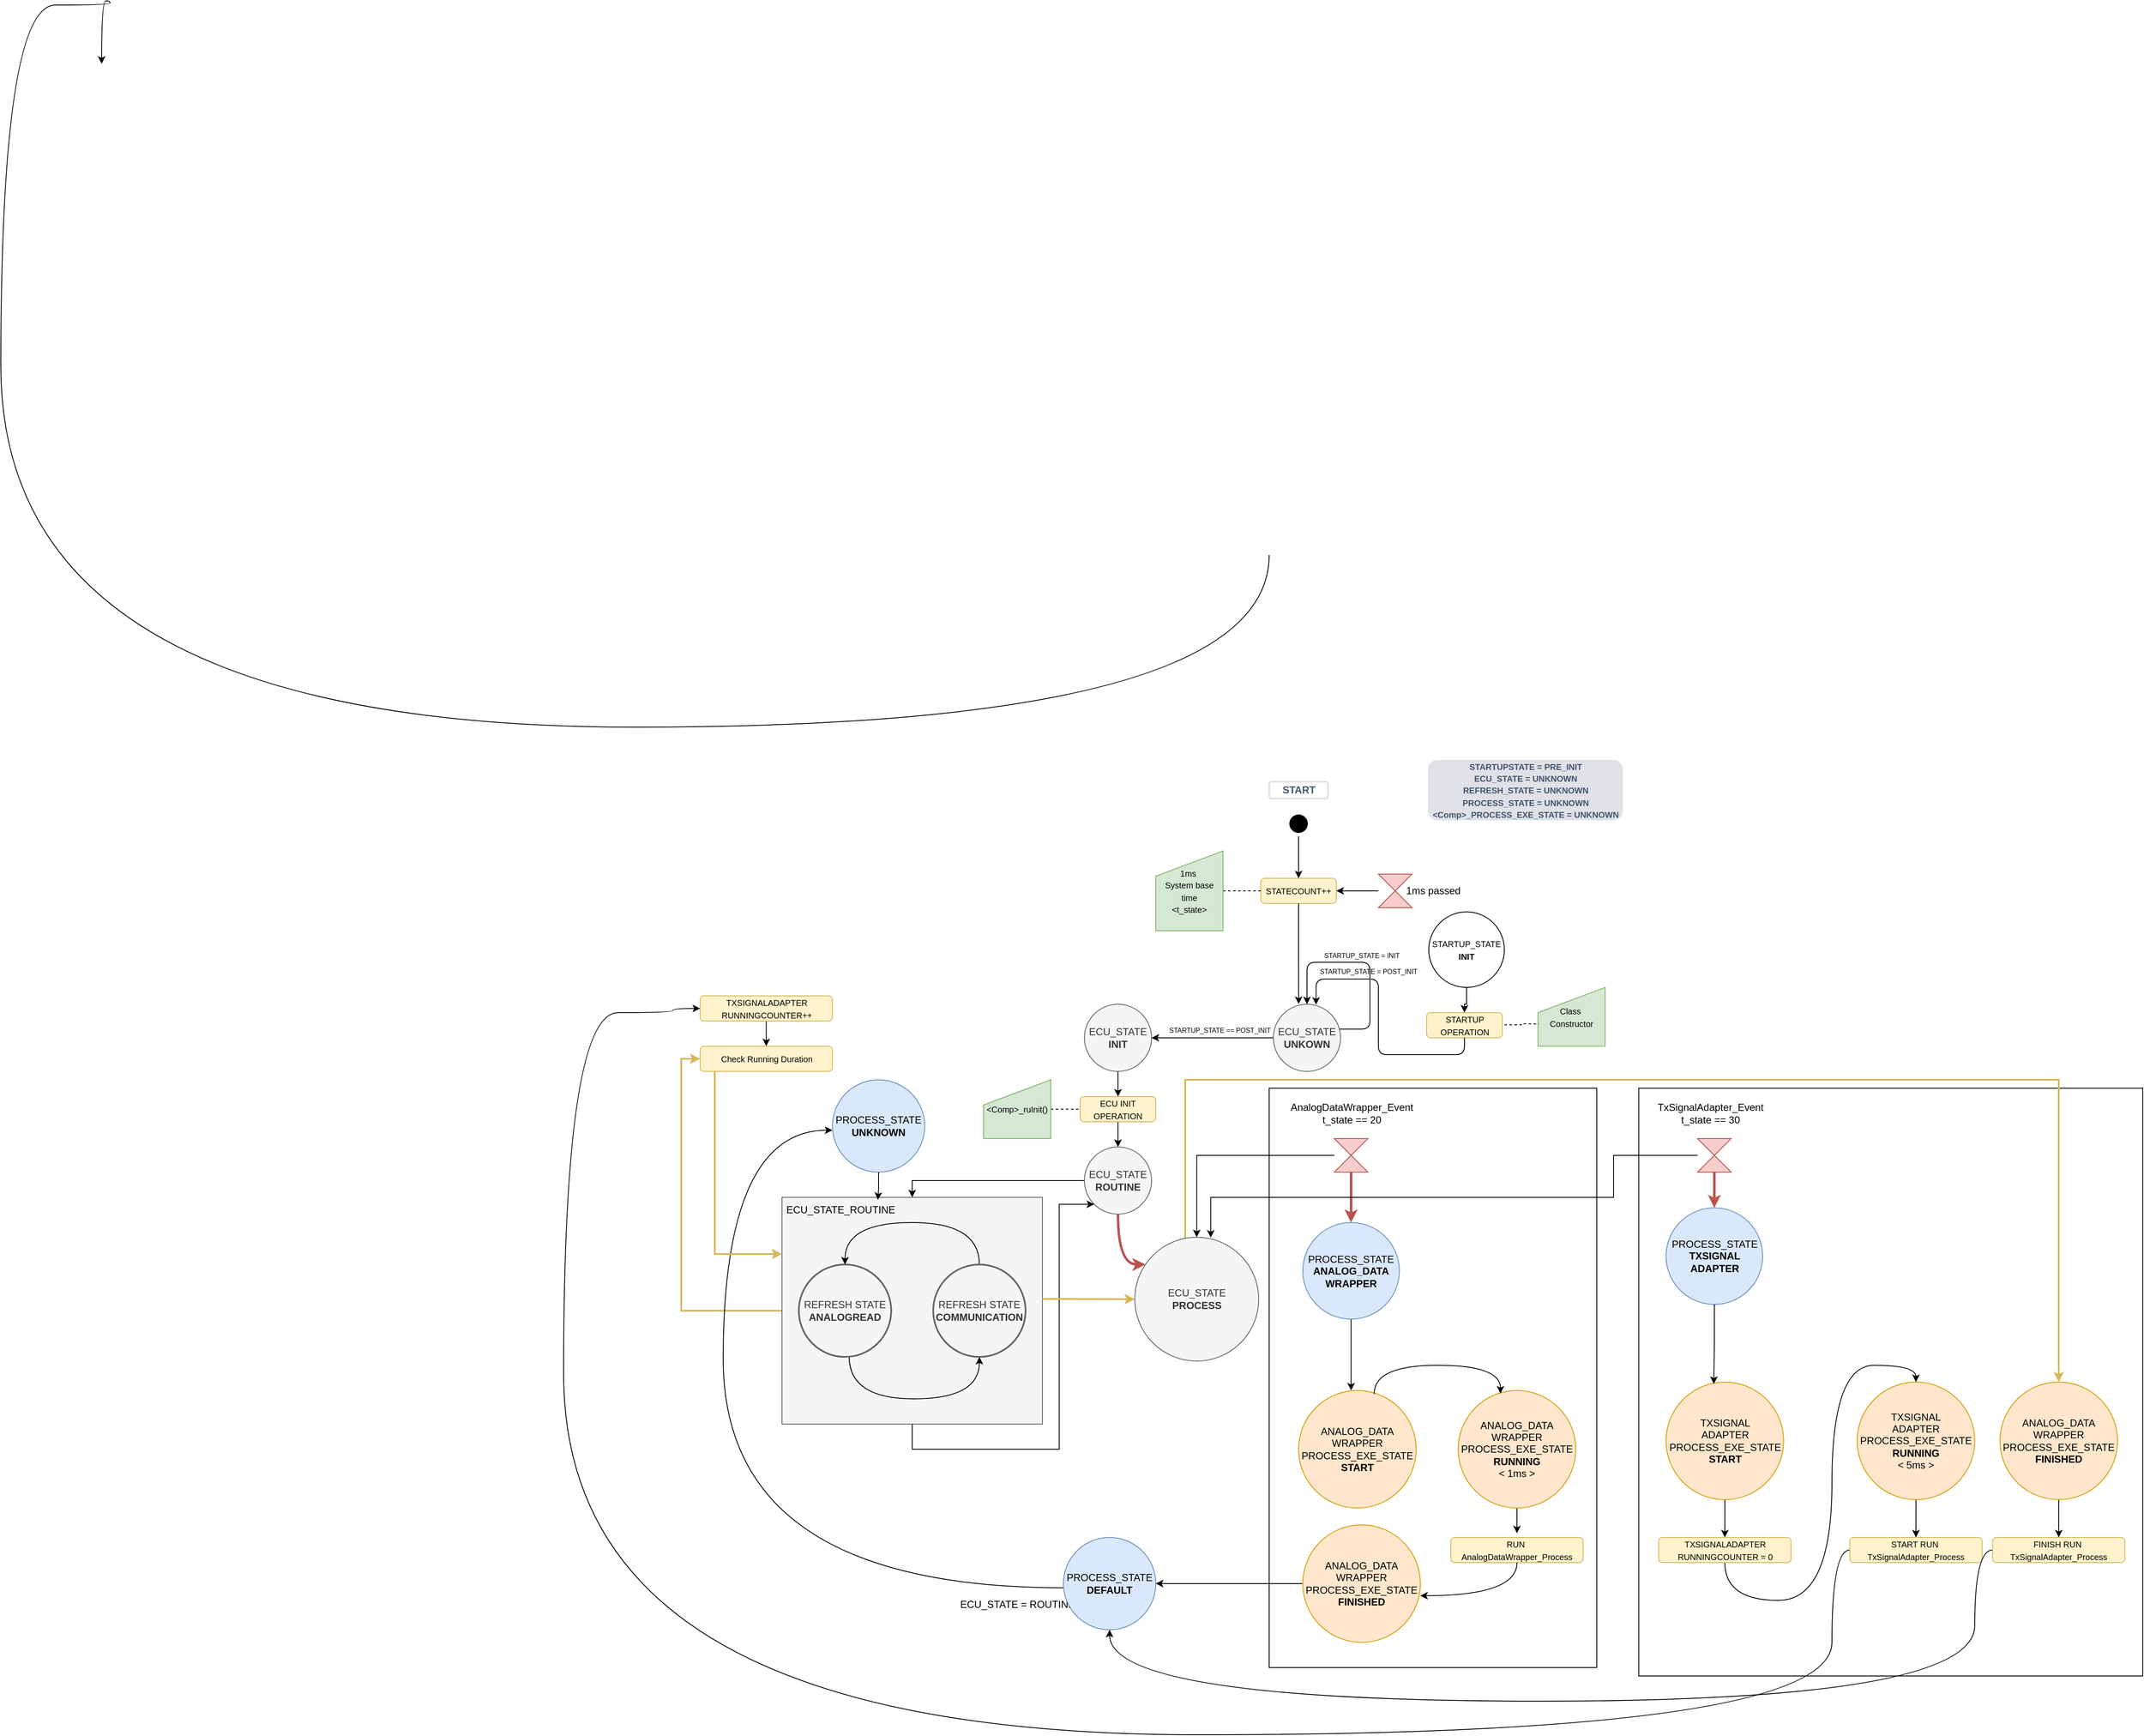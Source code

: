 <mxfile version="26.0.1">
  <diagram name="Page-1" id="58cdce13-f638-feb5-8d6f-7d28b1aa9fa0">
    <mxGraphModel dx="1258" dy="224" grid="1" gridSize="10" guides="1" tooltips="1" connect="1" arrows="1" fold="1" page="1" pageScale="1" pageWidth="1100" pageHeight="850" background="none" math="0" shadow="0">
      <root>
        <mxCell id="0" />
        <mxCell id="1" parent="0" />
        <mxCell id="cggwzekwp-H6lg9BNHcB-132" style="edgeStyle=orthogonalEdgeStyle;rounded=0;orthogonalLoop=1;jettySize=auto;html=1;curved=1;entryX=0;entryY=0.5;entryDx=0;entryDy=0;" parent="1" target="cggwzekwp-H6lg9BNHcB-134" edge="1">
          <mxGeometry relative="1" as="geometry">
            <mxPoint x="-510" y="180" as="targetPoint" />
            <Array as="points">
              <mxPoint x="880" y="970" />
              <mxPoint x="-630" y="970" />
              <mxPoint x="-630" y="110" />
              <mxPoint x="-500" y="110" />
              <mxPoint x="-500" y="105" />
            </Array>
            <mxPoint x="880" y="765" as="sourcePoint" />
          </mxGeometry>
        </mxCell>
        <mxCell id="P8Tkj7V5pEzn8IZNAXqs-1" value="" style="rounded=0;whiteSpace=wrap;html=1;" vertex="1" parent="1">
          <mxGeometry x="1320" y="1400" width="600" height="700" as="geometry" />
        </mxCell>
        <mxCell id="P8Tkj7V5pEzn8IZNAXqs-2" value="" style="rounded=0;whiteSpace=wrap;html=1;" vertex="1" parent="1">
          <mxGeometry x="880" y="1400" width="390" height="690" as="geometry" />
        </mxCell>
        <mxCell id="P8Tkj7V5pEzn8IZNAXqs-3" style="edgeStyle=orthogonalEdgeStyle;rounded=0;orthogonalLoop=1;jettySize=auto;html=1;entryX=0;entryY=0.5;entryDx=0;entryDy=0;fillColor=#fff2cc;strokeColor=#d6b656;strokeWidth=2;" edge="1" parent="1" source="P8Tkj7V5pEzn8IZNAXqs-4" target="P8Tkj7V5pEzn8IZNAXqs-85">
          <mxGeometry relative="1" as="geometry">
            <Array as="points">
              <mxPoint x="180" y="1665" />
              <mxPoint x="180" y="1365" />
            </Array>
          </mxGeometry>
        </mxCell>
        <mxCell id="P8Tkj7V5pEzn8IZNAXqs-4" value="" style="rounded=0;whiteSpace=wrap;html=1;fillColor=#f5f5f5;fontColor=#333333;strokeColor=#666666;" vertex="1" parent="1">
          <mxGeometry x="300" y="1530" width="310" height="270" as="geometry" />
        </mxCell>
        <mxCell id="P8Tkj7V5pEzn8IZNAXqs-5" style="edgeStyle=orthogonalEdgeStyle;rounded=0;orthogonalLoop=1;jettySize=auto;html=1;entryX=0.5;entryY=0;entryDx=0;entryDy=0;" edge="1" parent="1" source="P8Tkj7V5pEzn8IZNAXqs-6" target="P8Tkj7V5pEzn8IZNAXqs-31">
          <mxGeometry relative="1" as="geometry" />
        </mxCell>
        <mxCell id="P8Tkj7V5pEzn8IZNAXqs-6" value="" style="ellipse;html=1;shape=startState;fillColor=#000000;strokeColor=none;" vertex="1" parent="1">
          <mxGeometry x="900" y="1070" width="30" height="30" as="geometry" />
        </mxCell>
        <mxCell id="P8Tkj7V5pEzn8IZNAXqs-7" value="START" style="dashed=0;html=1;rounded=1;strokeColor=#DFE1E6;fontSize=12;align=center;fontStyle=1;strokeWidth=2;fontColor=#42526E" vertex="1" parent="1">
          <mxGeometry x="880" y="1035" width="70" height="20" as="geometry" />
        </mxCell>
        <mxCell id="P8Tkj7V5pEzn8IZNAXqs-8" value="&lt;font style=&quot;font-size: 10px;&quot;&gt;STARTUPSTATE = PRE_INIT&lt;/font&gt;&lt;div&gt;&lt;font style=&quot;font-size: 10px;&quot;&gt;ECU_STATE = UNKNOWN&lt;/font&gt;&lt;/div&gt;&lt;div&gt;&lt;font style=&quot;font-size: 10px;&quot;&gt;REFRESH_STATE = UNKNOWN&lt;/font&gt;&lt;/div&gt;&lt;div&gt;&lt;font style=&quot;font-size: 10px;&quot;&gt;PROCESS_STATE = UNKNOWN&lt;/font&gt;&lt;/div&gt;&lt;div&gt;&lt;font style=&quot;font-size: 10px;&quot;&gt;&amp;lt;Comp&amp;gt;_PROCESS_EXE_STATE = UNKNOWN&lt;/font&gt;&lt;/div&gt;" style="dashed=0;html=1;rounded=1;fillColor=#DFE1E6;strokeColor=#DFE1E6;fontSize=12;align=center;fontStyle=1;strokeWidth=2;fontColor=#42526E" vertex="1" parent="1">
          <mxGeometry x="1070" y="1010" width="230" height="70" as="geometry" />
        </mxCell>
        <mxCell id="P8Tkj7V5pEzn8IZNAXqs-9" style="edgeStyle=orthogonalEdgeStyle;rounded=0;orthogonalLoop=1;jettySize=auto;html=1;" edge="1" parent="1" source="P8Tkj7V5pEzn8IZNAXqs-12" target="P8Tkj7V5pEzn8IZNAXqs-14">
          <mxGeometry relative="1" as="geometry">
            <Array as="points">
              <mxPoint x="870" y="1340" />
              <mxPoint x="870" y="1340" />
            </Array>
          </mxGeometry>
        </mxCell>
        <mxCell id="P8Tkj7V5pEzn8IZNAXqs-10" value="&lt;span style=&quot;color: rgba(0, 0, 0, 0); font-family: monospace; font-size: 0px; text-align: start; background-color: rgb(251, 251, 251);&quot;&gt;%3CmxGraphModel%3E%3Croot%3E%3CmxCell%20id%3D%220%22%2F%3E%3CmxCell%20id%3D%221%22%20parent%3D%220%22%2F%3E%3CmxCell%20id%3D%222%22%20value%3D%22%26lt%3Bfont%20style%3D%26quot%3Bfont-size%3A%208px%3B%26quot%3B%26gt%3BSTARTUP_STATE%20%3D%20POST_INIT%26lt%3B%2Ffont%26gt%3B%22%20style%3D%22edgeLabel%3Bhtml%3D1%3Balign%3Dcenter%3BverticalAlign%3Dmiddle%3Bresizable%3D0%3Bpoints%3D%5B%5D%3B%22%20vertex%3D%221%22%20connectable%3D%220%22%20parent%3D%221%22%3E%3CmxGeometry%20x%3D%22330%22%20y%3D%2260.571%22%20as%3D%22geometry%22%2F%3E%3C%2FmxCell%3E%3C%2Froot%3E%3C%2FmxGraphModel%3E&lt;/span&gt;" style="edgeLabel;html=1;align=center;verticalAlign=middle;resizable=0;points=[];" vertex="1" connectable="0" parent="P8Tkj7V5pEzn8IZNAXqs-9">
          <mxGeometry x="-0.16" y="-1" relative="1" as="geometry">
            <mxPoint as="offset" />
          </mxGeometry>
        </mxCell>
        <mxCell id="P8Tkj7V5pEzn8IZNAXqs-11" value="&lt;span style=&quot;font-size: 8px;&quot;&gt;STARTUP_STATE == POST_INIT&lt;/span&gt;" style="edgeLabel;html=1;align=center;verticalAlign=middle;resizable=0;points=[];" vertex="1" connectable="0" parent="P8Tkj7V5pEzn8IZNAXqs-9">
          <mxGeometry x="-0.342" relative="1" as="geometry">
            <mxPoint x="-17" y="-10" as="offset" />
          </mxGeometry>
        </mxCell>
        <mxCell id="P8Tkj7V5pEzn8IZNAXqs-12" value="ECU_STATE&lt;div&gt;&lt;b&gt;UNKOWN&lt;/b&gt;&lt;/div&gt;" style="ellipse;whiteSpace=wrap;html=1;aspect=fixed;fillColor=#f5f5f5;fontColor=#333333;strokeColor=#666666;" vertex="1" parent="1">
          <mxGeometry x="885" y="1300" width="80" height="80" as="geometry" />
        </mxCell>
        <mxCell id="P8Tkj7V5pEzn8IZNAXqs-13" style="edgeStyle=orthogonalEdgeStyle;rounded=0;orthogonalLoop=1;jettySize=auto;html=1;entryX=0.5;entryY=0;entryDx=0;entryDy=0;" edge="1" parent="1" source="P8Tkj7V5pEzn8IZNAXqs-14" target="P8Tkj7V5pEzn8IZNAXqs-19">
          <mxGeometry relative="1" as="geometry" />
        </mxCell>
        <mxCell id="P8Tkj7V5pEzn8IZNAXqs-14" value="ECU_STATE&lt;div&gt;&lt;b&gt;INIT&lt;/b&gt;&lt;/div&gt;" style="ellipse;whiteSpace=wrap;html=1;aspect=fixed;fillColor=#f5f5f5;fontColor=#333333;strokeColor=#666666;" vertex="1" parent="1">
          <mxGeometry x="660" y="1300" width="80" height="80" as="geometry" />
        </mxCell>
        <mxCell id="P8Tkj7V5pEzn8IZNAXqs-15" style="edgeStyle=orthogonalEdgeStyle;rounded=0;orthogonalLoop=1;jettySize=auto;html=1;entryX=0.5;entryY=0;entryDx=0;entryDy=0;" edge="1" parent="1" source="P8Tkj7V5pEzn8IZNAXqs-16" target="P8Tkj7V5pEzn8IZNAXqs-17">
          <mxGeometry relative="1" as="geometry" />
        </mxCell>
        <mxCell id="P8Tkj7V5pEzn8IZNAXqs-16" value="&lt;font style=&quot;font-size: 10px;&quot;&gt;STARTUP_STATE&lt;/font&gt;&lt;div&gt;&lt;font style=&quot;font-size: 10px;&quot;&gt;&lt;b&gt;INIT&lt;/b&gt;&lt;/font&gt;&lt;/div&gt;" style="ellipse;whiteSpace=wrap;html=1;aspect=fixed;" vertex="1" parent="1">
          <mxGeometry x="1070" y="1190" width="90" height="90" as="geometry" />
        </mxCell>
        <mxCell id="P8Tkj7V5pEzn8IZNAXqs-17" value="&lt;font style=&quot;font-size: 10px;&quot;&gt;STARTUP OPERATION&lt;/font&gt;" style="rounded=1;whiteSpace=wrap;html=1;fillColor=#fff2cc;strokeColor=#d6b656;" vertex="1" parent="1">
          <mxGeometry x="1067.5" y="1310" width="90" height="30" as="geometry" />
        </mxCell>
        <mxCell id="P8Tkj7V5pEzn8IZNAXqs-18" style="edgeStyle=orthogonalEdgeStyle;rounded=0;orthogonalLoop=1;jettySize=auto;html=1;entryX=0.5;entryY=0;entryDx=0;entryDy=0;" edge="1" parent="1" source="P8Tkj7V5pEzn8IZNAXqs-19" target="P8Tkj7V5pEzn8IZNAXqs-26">
          <mxGeometry relative="1" as="geometry" />
        </mxCell>
        <mxCell id="P8Tkj7V5pEzn8IZNAXqs-19" value="&lt;font style=&quot;font-size: 10px;&quot;&gt;ECU INIT&lt;/font&gt;&lt;div&gt;&lt;font style=&quot;font-size: 10px;&quot;&gt;OPERATION&lt;/font&gt;&lt;/div&gt;" style="rounded=1;whiteSpace=wrap;html=1;fillColor=#fff2cc;strokeColor=#d6b656;" vertex="1" parent="1">
          <mxGeometry x="655" y="1410" width="90" height="30" as="geometry" />
        </mxCell>
        <mxCell id="P8Tkj7V5pEzn8IZNAXqs-20" style="edgeStyle=orthogonalEdgeStyle;rounded=1;orthogonalLoop=1;jettySize=auto;html=1;entryX=0.635;entryY=0.007;entryDx=0;entryDy=0;entryPerimeter=0;curved=0;" edge="1" parent="1" source="P8Tkj7V5pEzn8IZNAXqs-17" target="P8Tkj7V5pEzn8IZNAXqs-12">
          <mxGeometry relative="1" as="geometry">
            <Array as="points">
              <mxPoint x="1112" y="1360" />
              <mxPoint x="1010" y="1360" />
              <mxPoint x="1010" y="1270" />
              <mxPoint x="936" y="1270" />
            </Array>
          </mxGeometry>
        </mxCell>
        <mxCell id="P8Tkj7V5pEzn8IZNAXqs-21" value="&lt;font style=&quot;font-size: 8px;&quot;&gt;STARTUP_STATE = POST_INIT&lt;/font&gt;" style="edgeLabel;html=1;align=center;verticalAlign=middle;resizable=0;points=[];" vertex="1" connectable="0" parent="P8Tkj7V5pEzn8IZNAXqs-20">
          <mxGeometry x="-0.54" y="-2" relative="1" as="geometry">
            <mxPoint x="-62" y="-98" as="offset" />
          </mxGeometry>
        </mxCell>
        <mxCell id="P8Tkj7V5pEzn8IZNAXqs-22" style="edgeStyle=orthogonalEdgeStyle;rounded=1;orthogonalLoop=1;jettySize=auto;html=1;curved=0;exitX=0.985;exitY=0.37;exitDx=0;exitDy=0;exitPerimeter=0;entryX=0.5;entryY=0;entryDx=0;entryDy=0;" edge="1" parent="1" source="P8Tkj7V5pEzn8IZNAXqs-12" target="P8Tkj7V5pEzn8IZNAXqs-12">
          <mxGeometry relative="1" as="geometry">
            <Array as="points">
              <mxPoint x="1000" y="1330" />
              <mxPoint x="1000" y="1250" />
              <mxPoint x="925" y="1250" />
            </Array>
          </mxGeometry>
        </mxCell>
        <mxCell id="P8Tkj7V5pEzn8IZNAXqs-23" value="&lt;font style=&quot;font-size: 8px;&quot;&gt;STARTUP_STATE = INIT&lt;/font&gt;" style="edgeLabel;html=1;align=center;verticalAlign=middle;resizable=0;points=[];" vertex="1" connectable="0" parent="P8Tkj7V5pEzn8IZNAXqs-22">
          <mxGeometry x="-0.251" y="2" relative="1" as="geometry">
            <mxPoint x="-8" y="-35" as="offset" />
          </mxGeometry>
        </mxCell>
        <mxCell id="P8Tkj7V5pEzn8IZNAXqs-24" style="edgeStyle=orthogonalEdgeStyle;rounded=0;orthogonalLoop=1;jettySize=auto;html=1;curved=1;fillColor=#f8cecc;strokeColor=#b85450;strokeWidth=3;" edge="1" parent="1" source="P8Tkj7V5pEzn8IZNAXqs-26" target="P8Tkj7V5pEzn8IZNAXqs-43">
          <mxGeometry relative="1" as="geometry">
            <Array as="points">
              <mxPoint x="700" y="1610" />
            </Array>
          </mxGeometry>
        </mxCell>
        <mxCell id="P8Tkj7V5pEzn8IZNAXqs-25" style="edgeStyle=orthogonalEdgeStyle;rounded=0;orthogonalLoop=1;jettySize=auto;html=1;entryX=0.5;entryY=0;entryDx=0;entryDy=0;" edge="1" parent="1" source="P8Tkj7V5pEzn8IZNAXqs-26" target="P8Tkj7V5pEzn8IZNAXqs-4">
          <mxGeometry relative="1" as="geometry" />
        </mxCell>
        <mxCell id="P8Tkj7V5pEzn8IZNAXqs-26" value="ECU_STATE&lt;div&gt;&lt;b&gt;ROUTINE&lt;/b&gt;&lt;/div&gt;" style="ellipse;whiteSpace=wrap;html=1;aspect=fixed;fillColor=#f5f5f5;fontColor=#333333;strokeColor=#666666;" vertex="1" parent="1">
          <mxGeometry x="660" y="1470" width="80" height="80" as="geometry" />
        </mxCell>
        <mxCell id="P8Tkj7V5pEzn8IZNAXqs-27" value="&lt;font style=&quot;font-size: 10px;&quot;&gt;Class&amp;nbsp;&lt;/font&gt;&lt;div&gt;&lt;font style=&quot;font-size: 10px;&quot;&gt;Constructor&lt;/font&gt;&lt;/div&gt;" style="shape=manualInput;whiteSpace=wrap;html=1;fillColor=#d5e8d4;strokeColor=#82b366;" vertex="1" parent="1">
          <mxGeometry x="1200" y="1280" width="80" height="70" as="geometry" />
        </mxCell>
        <mxCell id="P8Tkj7V5pEzn8IZNAXqs-28" style="edgeStyle=orthogonalEdgeStyle;rounded=0;orthogonalLoop=1;jettySize=auto;html=1;entryX=0.016;entryY=0.619;entryDx=0;entryDy=0;entryPerimeter=0;dashed=1;endArrow=none;endFill=0;" edge="1" parent="1" target="P8Tkj7V5pEzn8IZNAXqs-27">
          <mxGeometry relative="1" as="geometry">
            <mxPoint x="1160" y="1324.474" as="sourcePoint" />
            <mxPoint x="1190.24" y="1324.5" as="targetPoint" />
            <Array as="points">
              <mxPoint x="1180" y="1325" />
              <mxPoint x="1180" y="1323" />
            </Array>
          </mxGeometry>
        </mxCell>
        <mxCell id="P8Tkj7V5pEzn8IZNAXqs-29" style="edgeStyle=orthogonalEdgeStyle;rounded=0;orthogonalLoop=1;jettySize=auto;html=1;entryX=0;entryY=0.5;entryDx=0;entryDy=0;dashed=1;endArrow=none;endFill=0;" edge="1" parent="1" source="P8Tkj7V5pEzn8IZNAXqs-30" target="P8Tkj7V5pEzn8IZNAXqs-19">
          <mxGeometry relative="1" as="geometry">
            <Array as="points">
              <mxPoint x="640" y="1425" />
              <mxPoint x="640" y="1425" />
            </Array>
          </mxGeometry>
        </mxCell>
        <mxCell id="P8Tkj7V5pEzn8IZNAXqs-30" value="&lt;span style=&quot;font-size: 10px;&quot;&gt;&amp;lt;Comp&amp;gt;_ruInit()&lt;/span&gt;" style="shape=manualInput;whiteSpace=wrap;html=1;fillColor=#d5e8d4;strokeColor=#82b366;" vertex="1" parent="1">
          <mxGeometry x="540" y="1390" width="80" height="70" as="geometry" />
        </mxCell>
        <mxCell id="P8Tkj7V5pEzn8IZNAXqs-31" value="&lt;span style=&quot;font-size: 10px;&quot;&gt;STATECOUNT++&lt;/span&gt;" style="rounded=1;whiteSpace=wrap;html=1;fillColor=#fff2cc;strokeColor=#d6b656;" vertex="1" parent="1">
          <mxGeometry x="870" y="1150" width="90" height="30" as="geometry" />
        </mxCell>
        <mxCell id="P8Tkj7V5pEzn8IZNAXqs-32" style="edgeStyle=orthogonalEdgeStyle;rounded=0;orthogonalLoop=1;jettySize=auto;html=1;entryX=0.376;entryY=-0.003;entryDx=0;entryDy=0;entryPerimeter=0;" edge="1" parent="1" source="P8Tkj7V5pEzn8IZNAXqs-31" target="P8Tkj7V5pEzn8IZNAXqs-12">
          <mxGeometry relative="1" as="geometry" />
        </mxCell>
        <mxCell id="P8Tkj7V5pEzn8IZNAXqs-33" style="edgeStyle=orthogonalEdgeStyle;rounded=0;orthogonalLoop=1;jettySize=auto;html=1;entryX=0;entryY=0.5;entryDx=0;entryDy=0;endArrow=none;endFill=0;dashed=1;" edge="1" parent="1" source="P8Tkj7V5pEzn8IZNAXqs-34" target="P8Tkj7V5pEzn8IZNAXqs-31">
          <mxGeometry relative="1" as="geometry" />
        </mxCell>
        <mxCell id="P8Tkj7V5pEzn8IZNAXqs-34" value="&lt;span style=&quot;font-size: 10px;&quot;&gt;1ms&amp;nbsp;&lt;/span&gt;&lt;div&gt;&lt;span style=&quot;font-size: 10px;&quot;&gt;System base&lt;/span&gt;&lt;/div&gt;&lt;div&gt;&lt;span style=&quot;font-size: 10px;&quot;&gt;time&lt;br&gt;&amp;lt;t_state&amp;gt;&lt;/span&gt;&lt;/div&gt;" style="shape=manualInput;whiteSpace=wrap;html=1;fillColor=#d5e8d4;strokeColor=#82b366;" vertex="1" parent="1">
          <mxGeometry x="745" y="1117.5" width="80" height="95" as="geometry" />
        </mxCell>
        <mxCell id="P8Tkj7V5pEzn8IZNAXqs-35" style="edgeStyle=orthogonalEdgeStyle;rounded=0;orthogonalLoop=1;jettySize=auto;html=1;entryX=0.5;entryY=0;entryDx=0;entryDy=0;strokeWidth=3;fillColor=#f8cecc;strokeColor=#b85450;" edge="1" parent="1" source="P8Tkj7V5pEzn8IZNAXqs-36" target="P8Tkj7V5pEzn8IZNAXqs-68">
          <mxGeometry relative="1" as="geometry">
            <Array as="points">
              <mxPoint x="1410" y="1520" />
              <mxPoint x="1410" y="1520" />
            </Array>
          </mxGeometry>
        </mxCell>
        <mxCell id="P8Tkj7V5pEzn8IZNAXqs-36" value="" style="shape=collate;html=1;fillColor=#f8cecc;strokeColor=#b85450;" vertex="1" parent="1">
          <mxGeometry x="1390" y="1460" width="40" height="40" as="geometry" />
        </mxCell>
        <mxCell id="P8Tkj7V5pEzn8IZNAXqs-37" value="TxSignalAdapter_Event&lt;div&gt;t_state == 30&lt;/div&gt;" style="text;html=1;align=center;verticalAlign=middle;resizable=0;points=[];autosize=1;strokeColor=none;fillColor=none;" vertex="1" parent="1">
          <mxGeometry x="1330" y="1410" width="150" height="40" as="geometry" />
        </mxCell>
        <mxCell id="P8Tkj7V5pEzn8IZNAXqs-38" style="edgeStyle=orthogonalEdgeStyle;rounded=0;orthogonalLoop=1;jettySize=auto;html=1;entryX=0.5;entryY=0;entryDx=0;entryDy=0;fillColor=#f8cecc;strokeColor=#b85450;strokeWidth=3;" edge="1" parent="1" source="P8Tkj7V5pEzn8IZNAXqs-40" target="P8Tkj7V5pEzn8IZNAXqs-45">
          <mxGeometry relative="1" as="geometry">
            <Array as="points">
              <mxPoint x="978" y="1530" />
              <mxPoint x="978" y="1530" />
            </Array>
          </mxGeometry>
        </mxCell>
        <mxCell id="P8Tkj7V5pEzn8IZNAXqs-39" style="edgeStyle=orthogonalEdgeStyle;rounded=0;orthogonalLoop=1;jettySize=auto;html=1;entryX=0.5;entryY=0;entryDx=0;entryDy=0;" edge="1" parent="1" source="P8Tkj7V5pEzn8IZNAXqs-40" target="P8Tkj7V5pEzn8IZNAXqs-43">
          <mxGeometry relative="1" as="geometry" />
        </mxCell>
        <mxCell id="P8Tkj7V5pEzn8IZNAXqs-40" value="" style="shape=collate;html=1;fillColor=#f8cecc;strokeColor=#b85450;" vertex="1" parent="1">
          <mxGeometry x="957.5" y="1460" width="40" height="40" as="geometry" />
        </mxCell>
        <mxCell id="P8Tkj7V5pEzn8IZNAXqs-41" value="&lt;div&gt;AnalogDataWrapper_Event&lt;/div&gt;t_state == 20" style="text;html=1;align=center;verticalAlign=middle;resizable=0;points=[];autosize=1;strokeColor=none;fillColor=none;" vertex="1" parent="1">
          <mxGeometry x="892.5" y="1410" width="170" height="40" as="geometry" />
        </mxCell>
        <mxCell id="P8Tkj7V5pEzn8IZNAXqs-42" style="edgeStyle=orthogonalEdgeStyle;rounded=0;orthogonalLoop=1;jettySize=auto;html=1;fillColor=#fff2cc;strokeColor=#d6b656;strokeWidth=2;" edge="1" parent="1" source="P8Tkj7V5pEzn8IZNAXqs-43" target="P8Tkj7V5pEzn8IZNAXqs-74">
          <mxGeometry relative="1" as="geometry">
            <Array as="points">
              <mxPoint x="780" y="1390" />
              <mxPoint x="1820" y="1390" />
            </Array>
          </mxGeometry>
        </mxCell>
        <mxCell id="P8Tkj7V5pEzn8IZNAXqs-43" value="ECU_STATE&lt;div&gt;&lt;b&gt;PROCESS&lt;/b&gt;&lt;/div&gt;" style="ellipse;whiteSpace=wrap;html=1;aspect=fixed;fillColor=#f5f5f5;fontColor=#333333;strokeColor=#666666;" vertex="1" parent="1">
          <mxGeometry x="720" y="1577.5" width="147.5" height="147.5" as="geometry" />
        </mxCell>
        <mxCell id="P8Tkj7V5pEzn8IZNAXqs-44" style="edgeStyle=orthogonalEdgeStyle;rounded=0;orthogonalLoop=1;jettySize=auto;html=1;entryX=0.5;entryY=0;entryDx=0;entryDy=0;" edge="1" parent="1" source="P8Tkj7V5pEzn8IZNAXqs-45">
          <mxGeometry relative="1" as="geometry">
            <mxPoint x="977.5" y="1760" as="targetPoint" />
          </mxGeometry>
        </mxCell>
        <mxCell id="P8Tkj7V5pEzn8IZNAXqs-45" value="PROCESS_STATE&lt;div&gt;&lt;b&gt;ANALOG_DATA&lt;/b&gt;&lt;/div&gt;&lt;div&gt;&lt;b&gt;WRAPPER&lt;/b&gt;&lt;/div&gt;" style="ellipse;whiteSpace=wrap;html=1;aspect=fixed;fillColor=#dae8fc;strokeColor=#6c8ebf;" vertex="1" parent="1">
          <mxGeometry x="920" y="1560" width="115" height="115" as="geometry" />
        </mxCell>
        <mxCell id="P8Tkj7V5pEzn8IZNAXqs-46" value="ANALOG_DATA&lt;div&gt;WRAPPER&lt;/div&gt;&lt;div&gt;PROCESS_EXE_STATE&lt;div&gt;&lt;b&gt;START&lt;/b&gt;&lt;/div&gt;&lt;/div&gt;" style="ellipse;whiteSpace=wrap;html=1;aspect=fixed;fillColor=#ffe6cc;strokeColor=#d79b00;" vertex="1" parent="1">
          <mxGeometry x="915" y="1760" width="140" height="140" as="geometry" />
        </mxCell>
        <mxCell id="P8Tkj7V5pEzn8IZNAXqs-47" style="edgeStyle=orthogonalEdgeStyle;rounded=0;orthogonalLoop=1;jettySize=auto;html=1;entryX=0.5;entryY=1;entryDx=0;entryDy=0;curved=1;" edge="1" parent="1" source="P8Tkj7V5pEzn8IZNAXqs-48" target="P8Tkj7V5pEzn8IZNAXqs-50">
          <mxGeometry relative="1" as="geometry">
            <Array as="points">
              <mxPoint x="380" y="1770" />
              <mxPoint x="535" y="1770" />
            </Array>
          </mxGeometry>
        </mxCell>
        <mxCell id="P8Tkj7V5pEzn8IZNAXqs-48" value="REFRESH STATE&lt;div&gt;&lt;b&gt;ANALOGREAD&lt;/b&gt;&lt;/div&gt;" style="ellipse;whiteSpace=wrap;html=1;aspect=fixed;fillColor=#f5f5f5;fontColor=#333333;strokeColor=#666666;strokeWidth=2;" vertex="1" parent="1">
          <mxGeometry x="320" y="1610" width="110" height="110" as="geometry" />
        </mxCell>
        <mxCell id="P8Tkj7V5pEzn8IZNAXqs-49" style="edgeStyle=orthogonalEdgeStyle;rounded=0;orthogonalLoop=1;jettySize=auto;html=1;curved=1;" edge="1" parent="1" source="P8Tkj7V5pEzn8IZNAXqs-50" target="P8Tkj7V5pEzn8IZNAXqs-48">
          <mxGeometry relative="1" as="geometry">
            <Array as="points">
              <mxPoint x="535" y="1560" />
              <mxPoint x="375" y="1560" />
            </Array>
          </mxGeometry>
        </mxCell>
        <mxCell id="P8Tkj7V5pEzn8IZNAXqs-50" value="REFRESH STATE&lt;div&gt;&lt;b&gt;COMMUNICATION&lt;/b&gt;&lt;/div&gt;" style="ellipse;whiteSpace=wrap;html=1;aspect=fixed;fillColor=#f5f5f5;fontColor=#333333;strokeColor=#666666;strokeWidth=2;" vertex="1" parent="1">
          <mxGeometry x="480" y="1610" width="110" height="110" as="geometry" />
        </mxCell>
        <mxCell id="P8Tkj7V5pEzn8IZNAXqs-51" style="edgeStyle=orthogonalEdgeStyle;rounded=0;orthogonalLoop=1;jettySize=auto;html=1;entryX=0;entryY=1;entryDx=0;entryDy=0;" edge="1" parent="1" source="P8Tkj7V5pEzn8IZNAXqs-4" target="P8Tkj7V5pEzn8IZNAXqs-26">
          <mxGeometry relative="1" as="geometry">
            <Array as="points">
              <mxPoint x="455" y="1830" />
              <mxPoint x="630" y="1830" />
              <mxPoint x="630" y="1538" />
            </Array>
          </mxGeometry>
        </mxCell>
        <mxCell id="P8Tkj7V5pEzn8IZNAXqs-52" style="edgeStyle=orthogonalEdgeStyle;rounded=0;orthogonalLoop=1;jettySize=auto;html=1;entryX=1;entryY=0.5;entryDx=0;entryDy=0;" edge="1" parent="1" source="P8Tkj7V5pEzn8IZNAXqs-53" target="P8Tkj7V5pEzn8IZNAXqs-31">
          <mxGeometry relative="1" as="geometry" />
        </mxCell>
        <mxCell id="P8Tkj7V5pEzn8IZNAXqs-53" value="" style="shape=collate;html=1;fillColor=#f8cecc;strokeColor=#b85450;" vertex="1" parent="1">
          <mxGeometry x="1010" y="1145" width="40" height="40" as="geometry" />
        </mxCell>
        <mxCell id="P8Tkj7V5pEzn8IZNAXqs-54" value="&lt;div&gt;1ms passed&lt;/div&gt;" style="text;html=1;align=center;verticalAlign=middle;resizable=0;points=[];autosize=1;strokeColor=none;fillColor=none;" vertex="1" parent="1">
          <mxGeometry x="1030" y="1150" width="90" height="30" as="geometry" />
        </mxCell>
        <mxCell id="P8Tkj7V5pEzn8IZNAXqs-55" style="edgeStyle=orthogonalEdgeStyle;rounded=0;orthogonalLoop=1;jettySize=auto;html=1;" edge="1" parent="1" source="P8Tkj7V5pEzn8IZNAXqs-56">
          <mxGeometry relative="1" as="geometry">
            <mxPoint x="1175" y="1930" as="targetPoint" />
          </mxGeometry>
        </mxCell>
        <mxCell id="P8Tkj7V5pEzn8IZNAXqs-56" value="ANALOG_DATA&lt;div&gt;WRAPPER&lt;/div&gt;&lt;div&gt;PROCESS_EXE_STATE&lt;div&gt;&lt;b&gt;RUNNING&lt;/b&gt;&lt;/div&gt;&lt;/div&gt;&lt;div&gt;&amp;lt; 1ms &amp;gt;&lt;/div&gt;" style="ellipse;whiteSpace=wrap;html=1;aspect=fixed;fillColor=#ffe6cc;strokeColor=#d79b00;" vertex="1" parent="1">
          <mxGeometry x="1105" y="1760" width="140" height="140" as="geometry" />
        </mxCell>
        <mxCell id="P8Tkj7V5pEzn8IZNAXqs-57" style="edgeStyle=orthogonalEdgeStyle;rounded=0;orthogonalLoop=1;jettySize=auto;html=1;entryX=0.36;entryY=0.026;entryDx=0;entryDy=0;entryPerimeter=0;curved=1;" edge="1" parent="1" target="P8Tkj7V5pEzn8IZNAXqs-56">
          <mxGeometry relative="1" as="geometry">
            <mxPoint x="1005" y="1764" as="sourcePoint" />
            <Array as="points">
              <mxPoint x="1005" y="1730" />
              <mxPoint x="1155" y="1730" />
            </Array>
          </mxGeometry>
        </mxCell>
        <mxCell id="P8Tkj7V5pEzn8IZNAXqs-58" style="edgeStyle=orthogonalEdgeStyle;rounded=0;orthogonalLoop=1;jettySize=auto;html=1;entryX=1;entryY=0.5;entryDx=0;entryDy=0;" edge="1" parent="1" source="P8Tkj7V5pEzn8IZNAXqs-59" target="P8Tkj7V5pEzn8IZNAXqs-65">
          <mxGeometry relative="1" as="geometry">
            <mxPoint x="670" y="1990" as="targetPoint" />
          </mxGeometry>
        </mxCell>
        <mxCell id="P8Tkj7V5pEzn8IZNAXqs-59" value="ANALOG_DATA&lt;div&gt;WRAPPER&lt;/div&gt;&lt;div&gt;PROCESS_EXE_STATE&lt;div&gt;&lt;b&gt;FINISHED&lt;/b&gt;&lt;/div&gt;&lt;/div&gt;" style="ellipse;whiteSpace=wrap;html=1;aspect=fixed;fillColor=#ffe6cc;strokeColor=#d79b00;" vertex="1" parent="1">
          <mxGeometry x="920" y="1920" width="140" height="140" as="geometry" />
        </mxCell>
        <mxCell id="P8Tkj7V5pEzn8IZNAXqs-60" value="ECU_STATE_ROUTINE" style="text;html=1;align=center;verticalAlign=middle;whiteSpace=wrap;rounded=0;" vertex="1" parent="1">
          <mxGeometry x="340" y="1530" width="60" height="30" as="geometry" />
        </mxCell>
        <mxCell id="P8Tkj7V5pEzn8IZNAXqs-61" style="edgeStyle=orthogonalEdgeStyle;rounded=0;orthogonalLoop=1;jettySize=auto;html=1;exitX=0.5;exitY=1;exitDx=0;exitDy=0;" edge="1" parent="1" source="P8Tkj7V5pEzn8IZNAXqs-40" target="P8Tkj7V5pEzn8IZNAXqs-40">
          <mxGeometry relative="1" as="geometry" />
        </mxCell>
        <mxCell id="P8Tkj7V5pEzn8IZNAXqs-62" style="edgeStyle=orthogonalEdgeStyle;rounded=0;orthogonalLoop=1;jettySize=auto;html=1;curved=1;" edge="1" parent="1">
          <mxGeometry relative="1" as="geometry">
            <mxPoint x="635.0" y="1994.95" as="sourcePoint" />
            <mxPoint x="360.0" y="1450.003" as="targetPoint" />
            <Array as="points">
              <mxPoint x="230" y="1994.95" />
              <mxPoint x="230" y="1449.95" />
            </Array>
          </mxGeometry>
        </mxCell>
        <mxCell id="P8Tkj7V5pEzn8IZNAXqs-63" value="&lt;span style=&quot;color: rgba(0, 0, 0, 0); font-family: monospace; font-size: 0px; text-align: start; background-color: rgb(251, 251, 251);&quot;&gt;%3CmxGraphModel%3E%3Croot%3E%3CmxCell%20id%3D%220%22%2F%3E%3CmxCell%20id%3D%221%22%20parent%3D%220%22%2F%3E%3CmxCell%20id%3D%222%22%20value%3D%22ECU_STATE_ROUTINE%22%20style%3D%22text%3Bhtml%3D1%3Balign%3Dcenter%3BverticalAlign%3Dmiddle%3BwhiteSpace%3Dwrap%3Brounded%3D0%3B%22%20vertex%3D%221%22%20parent%3D%221%22%3E%3CmxGeometry%20x%3D%22-330%22%20y%3D%22330%22%20width%3D%2260%22%20height%3D%2230%22%20as%3D%22geometry%22%2F%3E%3C%2FmxCell%3E%3C%2Froot%3E%3C%2FmxGraphModel%3E&lt;/span&gt;" style="edgeLabel;html=1;align=center;verticalAlign=middle;resizable=0;points=[];" vertex="1" connectable="0" parent="P8Tkj7V5pEzn8IZNAXqs-62">
          <mxGeometry x="-0.728" y="-13" relative="1" as="geometry">
            <mxPoint as="offset" />
          </mxGeometry>
        </mxCell>
        <mxCell id="P8Tkj7V5pEzn8IZNAXqs-64" value="&lt;span style=&quot;font-size: 12px; text-wrap-mode: wrap; background-color: rgb(251, 251, 251);&quot;&gt;ECU_STATE = ROUTINE&lt;/span&gt;" style="edgeLabel;html=1;align=center;verticalAlign=middle;resizable=0;points=[];" vertex="1" connectable="0" parent="P8Tkj7V5pEzn8IZNAXqs-62">
          <mxGeometry x="-0.841" y="-1" relative="1" as="geometry">
            <mxPoint x="31" y="21" as="offset" />
          </mxGeometry>
        </mxCell>
        <mxCell id="P8Tkj7V5pEzn8IZNAXqs-65" value="PROCESS_STATE&lt;div&gt;&lt;b&gt;DEFAULT&lt;/b&gt;&lt;/div&gt;" style="ellipse;whiteSpace=wrap;html=1;aspect=fixed;fillColor=#dae8fc;strokeColor=#6c8ebf;" vertex="1" parent="1">
          <mxGeometry x="635" y="1935" width="110" height="110" as="geometry" />
        </mxCell>
        <mxCell id="P8Tkj7V5pEzn8IZNAXqs-66" value="PROCESS_STATE&lt;div&gt;&lt;b&gt;UNKNOWN&lt;/b&gt;&lt;/div&gt;" style="ellipse;whiteSpace=wrap;html=1;aspect=fixed;fillColor=#dae8fc;strokeColor=#6c8ebf;" vertex="1" parent="1">
          <mxGeometry x="360" y="1390" width="110" height="110" as="geometry" />
        </mxCell>
        <mxCell id="P8Tkj7V5pEzn8IZNAXqs-67" style="edgeStyle=orthogonalEdgeStyle;rounded=0;orthogonalLoop=1;jettySize=auto;html=1;entryX=0.368;entryY=0.011;entryDx=0;entryDy=0;entryPerimeter=0;" edge="1" parent="1" source="P8Tkj7V5pEzn8IZNAXqs-66" target="P8Tkj7V5pEzn8IZNAXqs-4">
          <mxGeometry relative="1" as="geometry" />
        </mxCell>
        <mxCell id="P8Tkj7V5pEzn8IZNAXqs-68" value="PROCESS_STATE&lt;div&gt;&lt;b&gt;TXSIGNAL&lt;/b&gt;&lt;/div&gt;&lt;div&gt;&lt;b&gt;ADAPTER&lt;/b&gt;&lt;/div&gt;" style="ellipse;whiteSpace=wrap;html=1;aspect=fixed;fillColor=#dae8fc;strokeColor=#6c8ebf;" vertex="1" parent="1">
          <mxGeometry x="1352.5" y="1542.5" width="115" height="115" as="geometry" />
        </mxCell>
        <mxCell id="P8Tkj7V5pEzn8IZNAXqs-69" style="edgeStyle=orthogonalEdgeStyle;rounded=0;orthogonalLoop=1;jettySize=auto;html=1;entryX=0.5;entryY=0;entryDx=0;entryDy=0;" edge="1" parent="1" source="P8Tkj7V5pEzn8IZNAXqs-70" target="P8Tkj7V5pEzn8IZNAXqs-77">
          <mxGeometry relative="1" as="geometry" />
        </mxCell>
        <mxCell id="P8Tkj7V5pEzn8IZNAXqs-70" value="TXSIGNAL&lt;div&gt;ADAPTER&lt;br&gt;&lt;div&gt;PROCESS_EXE_STATE&lt;div&gt;&lt;b&gt;START&lt;/b&gt;&lt;/div&gt;&lt;/div&gt;&lt;/div&gt;" style="ellipse;whiteSpace=wrap;html=1;aspect=fixed;fillColor=#ffe6cc;strokeColor=#d79b00;" vertex="1" parent="1">
          <mxGeometry x="1352.5" y="1750" width="140" height="140" as="geometry" />
        </mxCell>
        <mxCell id="P8Tkj7V5pEzn8IZNAXqs-71" style="edgeStyle=orthogonalEdgeStyle;rounded=0;orthogonalLoop=1;jettySize=auto;html=1;entryX=0.5;entryY=0;entryDx=0;entryDy=0;" edge="1" parent="1" source="P8Tkj7V5pEzn8IZNAXqs-72" target="P8Tkj7V5pEzn8IZNAXqs-81">
          <mxGeometry relative="1" as="geometry" />
        </mxCell>
        <mxCell id="P8Tkj7V5pEzn8IZNAXqs-72" value="TXSIGNAL&lt;div&gt;ADAPTER&lt;/div&gt;&lt;div&gt;PROCESS_EXE_STATE&lt;div&gt;&lt;b&gt;RUNNING&lt;/b&gt;&lt;/div&gt;&lt;/div&gt;&lt;div&gt;&amp;lt; 5ms &amp;gt;&lt;/div&gt;" style="ellipse;whiteSpace=wrap;html=1;aspect=fixed;fillColor=#ffe6cc;strokeColor=#d79b00;" vertex="1" parent="1">
          <mxGeometry x="1580" y="1750" width="140" height="140" as="geometry" />
        </mxCell>
        <mxCell id="P8Tkj7V5pEzn8IZNAXqs-73" style="edgeStyle=orthogonalEdgeStyle;rounded=0;orthogonalLoop=1;jettySize=auto;html=1;entryX=0.5;entryY=0;entryDx=0;entryDy=0;" edge="1" parent="1" source="P8Tkj7V5pEzn8IZNAXqs-74" target="P8Tkj7V5pEzn8IZNAXqs-88">
          <mxGeometry relative="1" as="geometry" />
        </mxCell>
        <mxCell id="P8Tkj7V5pEzn8IZNAXqs-74" value="ANALOG_DATA&lt;div&gt;WRAPPER&lt;/div&gt;&lt;div&gt;PROCESS_EXE_STATE&lt;div&gt;&lt;b&gt;FINISHED&lt;/b&gt;&lt;/div&gt;&lt;/div&gt;" style="ellipse;whiteSpace=wrap;html=1;aspect=fixed;fillColor=#ffe6cc;strokeColor=#d79b00;" vertex="1" parent="1">
          <mxGeometry x="1750" y="1750" width="140" height="140" as="geometry" />
        </mxCell>
        <mxCell id="P8Tkj7V5pEzn8IZNAXqs-75" style="edgeStyle=orthogonalEdgeStyle;rounded=0;orthogonalLoop=1;jettySize=auto;html=1;entryX=0.406;entryY=0.016;entryDx=0;entryDy=0;entryPerimeter=0;" edge="1" parent="1" source="P8Tkj7V5pEzn8IZNAXqs-68" target="P8Tkj7V5pEzn8IZNAXqs-70">
          <mxGeometry relative="1" as="geometry" />
        </mxCell>
        <mxCell id="P8Tkj7V5pEzn8IZNAXqs-76" style="edgeStyle=orthogonalEdgeStyle;rounded=0;orthogonalLoop=1;jettySize=auto;html=1;curved=1;exitX=0.5;exitY=1;exitDx=0;exitDy=0;" edge="1" parent="1" source="P8Tkj7V5pEzn8IZNAXqs-77" target="P8Tkj7V5pEzn8IZNAXqs-72">
          <mxGeometry relative="1" as="geometry">
            <Array as="points">
              <mxPoint x="1423" y="2010" />
              <mxPoint x="1550" y="2010" />
              <mxPoint x="1550" y="1730" />
              <mxPoint x="1650" y="1730" />
            </Array>
          </mxGeometry>
        </mxCell>
        <mxCell id="P8Tkj7V5pEzn8IZNAXqs-77" value="&lt;span style=&quot;font-size: 10px;&quot;&gt;TXSIGNALADAPTER&lt;/span&gt;&lt;div&gt;&lt;span style=&quot;font-size: 10px;&quot;&gt;RUNNINGCOUNTER = 0&lt;/span&gt;&lt;/div&gt;" style="rounded=1;whiteSpace=wrap;html=1;fillColor=#fff2cc;strokeColor=#d6b656;" vertex="1" parent="1">
          <mxGeometry x="1343.75" y="1935" width="157.5" height="30" as="geometry" />
        </mxCell>
        <mxCell id="P8Tkj7V5pEzn8IZNAXqs-78" value="&lt;span style=&quot;font-size: 10px;&quot;&gt;RUN&amp;nbsp;&lt;/span&gt;&lt;div&gt;&lt;span style=&quot;font-size: 10px;&quot;&gt;AnalogDataWrapper_Process&lt;/span&gt;&lt;/div&gt;" style="rounded=1;whiteSpace=wrap;html=1;fillColor=#fff2cc;strokeColor=#d6b656;" vertex="1" parent="1">
          <mxGeometry x="1096.25" y="1935" width="157.5" height="30" as="geometry" />
        </mxCell>
        <mxCell id="P8Tkj7V5pEzn8IZNAXqs-79" style="edgeStyle=orthogonalEdgeStyle;rounded=0;orthogonalLoop=1;jettySize=auto;html=1;entryX=0.999;entryY=0.603;entryDx=0;entryDy=0;entryPerimeter=0;curved=1;" edge="1" parent="1" source="P8Tkj7V5pEzn8IZNAXqs-78" target="P8Tkj7V5pEzn8IZNAXqs-59">
          <mxGeometry relative="1" as="geometry">
            <Array as="points">
              <mxPoint x="1175" y="2004" />
            </Array>
          </mxGeometry>
        </mxCell>
        <mxCell id="P8Tkj7V5pEzn8IZNAXqs-80" style="edgeStyle=orthogonalEdgeStyle;rounded=0;orthogonalLoop=1;jettySize=auto;html=1;curved=1;entryX=0;entryY=0.5;entryDx=0;entryDy=0;" edge="1" parent="1" source="P8Tkj7V5pEzn8IZNAXqs-81" target="P8Tkj7V5pEzn8IZNAXqs-83">
          <mxGeometry relative="1" as="geometry">
            <mxPoint x="160" y="1380" as="targetPoint" />
            <Array as="points">
              <mxPoint x="1550" y="2170" />
              <mxPoint x="40" y="2170" />
              <mxPoint x="40" y="1310" />
              <mxPoint x="170" y="1310" />
              <mxPoint x="170" y="1305" />
            </Array>
          </mxGeometry>
        </mxCell>
        <mxCell id="P8Tkj7V5pEzn8IZNAXqs-81" value="&lt;span style=&quot;font-size: 10px;&quot;&gt;START RUN&amp;nbsp;&lt;/span&gt;&lt;div&gt;&lt;span style=&quot;font-size: 10px;&quot;&gt;TxSignalAdapter_Process&lt;/span&gt;&lt;/div&gt;" style="rounded=1;whiteSpace=wrap;html=1;fillColor=#fff2cc;strokeColor=#d6b656;" vertex="1" parent="1">
          <mxGeometry x="1571.25" y="1935" width="157.5" height="30" as="geometry" />
        </mxCell>
        <mxCell id="P8Tkj7V5pEzn8IZNAXqs-82" style="edgeStyle=orthogonalEdgeStyle;rounded=0;orthogonalLoop=1;jettySize=auto;html=1;entryX=0.5;entryY=0;entryDx=0;entryDy=0;" edge="1" parent="1" source="P8Tkj7V5pEzn8IZNAXqs-83" target="P8Tkj7V5pEzn8IZNAXqs-85">
          <mxGeometry relative="1" as="geometry" />
        </mxCell>
        <mxCell id="P8Tkj7V5pEzn8IZNAXqs-83" value="&lt;span style=&quot;font-size: 10px;&quot;&gt;TXSIGNALADAPTER&lt;/span&gt;&lt;div&gt;&lt;span style=&quot;font-size: 10px;&quot;&gt;RUNNINGCOUNTER++&lt;/span&gt;&lt;/div&gt;" style="rounded=1;whiteSpace=wrap;html=1;fillColor=#fff2cc;strokeColor=#d6b656;" vertex="1" parent="1">
          <mxGeometry x="202.5" y="1290" width="157.5" height="30" as="geometry" />
        </mxCell>
        <mxCell id="P8Tkj7V5pEzn8IZNAXqs-84" style="edgeStyle=orthogonalEdgeStyle;rounded=0;orthogonalLoop=1;jettySize=auto;html=1;entryX=0;entryY=0.25;entryDx=0;entryDy=0;fillColor=#fff2cc;strokeColor=#d6b656;strokeWidth=2;" edge="1" parent="1" source="P8Tkj7V5pEzn8IZNAXqs-85" target="P8Tkj7V5pEzn8IZNAXqs-4">
          <mxGeometry relative="1" as="geometry">
            <Array as="points">
              <mxPoint x="220" y="1598" />
            </Array>
          </mxGeometry>
        </mxCell>
        <mxCell id="P8Tkj7V5pEzn8IZNAXqs-85" value="&lt;span style=&quot;font-size: 10px;&quot;&gt;Check Running Duration&lt;/span&gt;" style="rounded=1;whiteSpace=wrap;html=1;fillColor=#fff2cc;strokeColor=#d6b656;" vertex="1" parent="1">
          <mxGeometry x="202.5" y="1350" width="157.5" height="30" as="geometry" />
        </mxCell>
        <mxCell id="P8Tkj7V5pEzn8IZNAXqs-86" style="edgeStyle=orthogonalEdgeStyle;rounded=0;orthogonalLoop=1;jettySize=auto;html=1;entryX=0;entryY=0.5;entryDx=0;entryDy=0;fillColor=#fff2cc;strokeColor=#d6b656;strokeWidth=2;" edge="1" parent="1" source="P8Tkj7V5pEzn8IZNAXqs-4" target="P8Tkj7V5pEzn8IZNAXqs-43">
          <mxGeometry relative="1" as="geometry">
            <Array as="points">
              <mxPoint x="640" y="1651" />
              <mxPoint x="640" y="1651" />
            </Array>
          </mxGeometry>
        </mxCell>
        <mxCell id="P8Tkj7V5pEzn8IZNAXqs-87" style="edgeStyle=orthogonalEdgeStyle;rounded=0;orthogonalLoop=1;jettySize=auto;html=1;entryX=0.5;entryY=1;entryDx=0;entryDy=0;curved=1;" edge="1" parent="1" source="P8Tkj7V5pEzn8IZNAXqs-88" target="P8Tkj7V5pEzn8IZNAXqs-65">
          <mxGeometry relative="1" as="geometry">
            <Array as="points">
              <mxPoint x="1720" y="2130" />
              <mxPoint x="690" y="2130" />
            </Array>
          </mxGeometry>
        </mxCell>
        <mxCell id="P8Tkj7V5pEzn8IZNAXqs-88" value="&lt;span style=&quot;font-size: 10px;&quot;&gt;FINISH RUN&amp;nbsp;&lt;/span&gt;&lt;div&gt;&lt;span style=&quot;font-size: 10px;&quot;&gt;TxSignalAdapter_Process&lt;/span&gt;&lt;/div&gt;" style="rounded=1;whiteSpace=wrap;html=1;fillColor=#fff2cc;strokeColor=#d6b656;" vertex="1" parent="1">
          <mxGeometry x="1741.25" y="1935" width="157.5" height="30" as="geometry" />
        </mxCell>
        <mxCell id="P8Tkj7V5pEzn8IZNAXqs-89" style="edgeStyle=orthogonalEdgeStyle;rounded=0;orthogonalLoop=1;jettySize=auto;html=1;entryX=0.613;entryY=0.003;entryDx=0;entryDy=0;entryPerimeter=0;" edge="1" parent="1" target="P8Tkj7V5pEzn8IZNAXqs-43">
          <mxGeometry relative="1" as="geometry">
            <Array as="points">
              <mxPoint x="1390" y="1480" />
              <mxPoint x="1290" y="1480" />
              <mxPoint x="1290" y="1530" />
              <mxPoint x="810" y="1530" />
            </Array>
            <mxPoint x="1390" y="1480" as="sourcePoint" />
          </mxGeometry>
        </mxCell>
      </root>
    </mxGraphModel>
  </diagram>
</mxfile>
